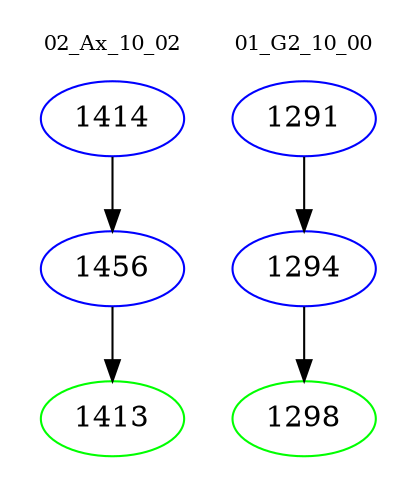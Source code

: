 digraph{
subgraph cluster_0 {
color = white
label = "02_Ax_10_02";
fontsize=10;
T0_1414 [label="1414", color="blue"]
T0_1414 -> T0_1456 [color="black"]
T0_1456 [label="1456", color="blue"]
T0_1456 -> T0_1413 [color="black"]
T0_1413 [label="1413", color="green"]
}
subgraph cluster_1 {
color = white
label = "01_G2_10_00";
fontsize=10;
T1_1291 [label="1291", color="blue"]
T1_1291 -> T1_1294 [color="black"]
T1_1294 [label="1294", color="blue"]
T1_1294 -> T1_1298 [color="black"]
T1_1298 [label="1298", color="green"]
}
}
